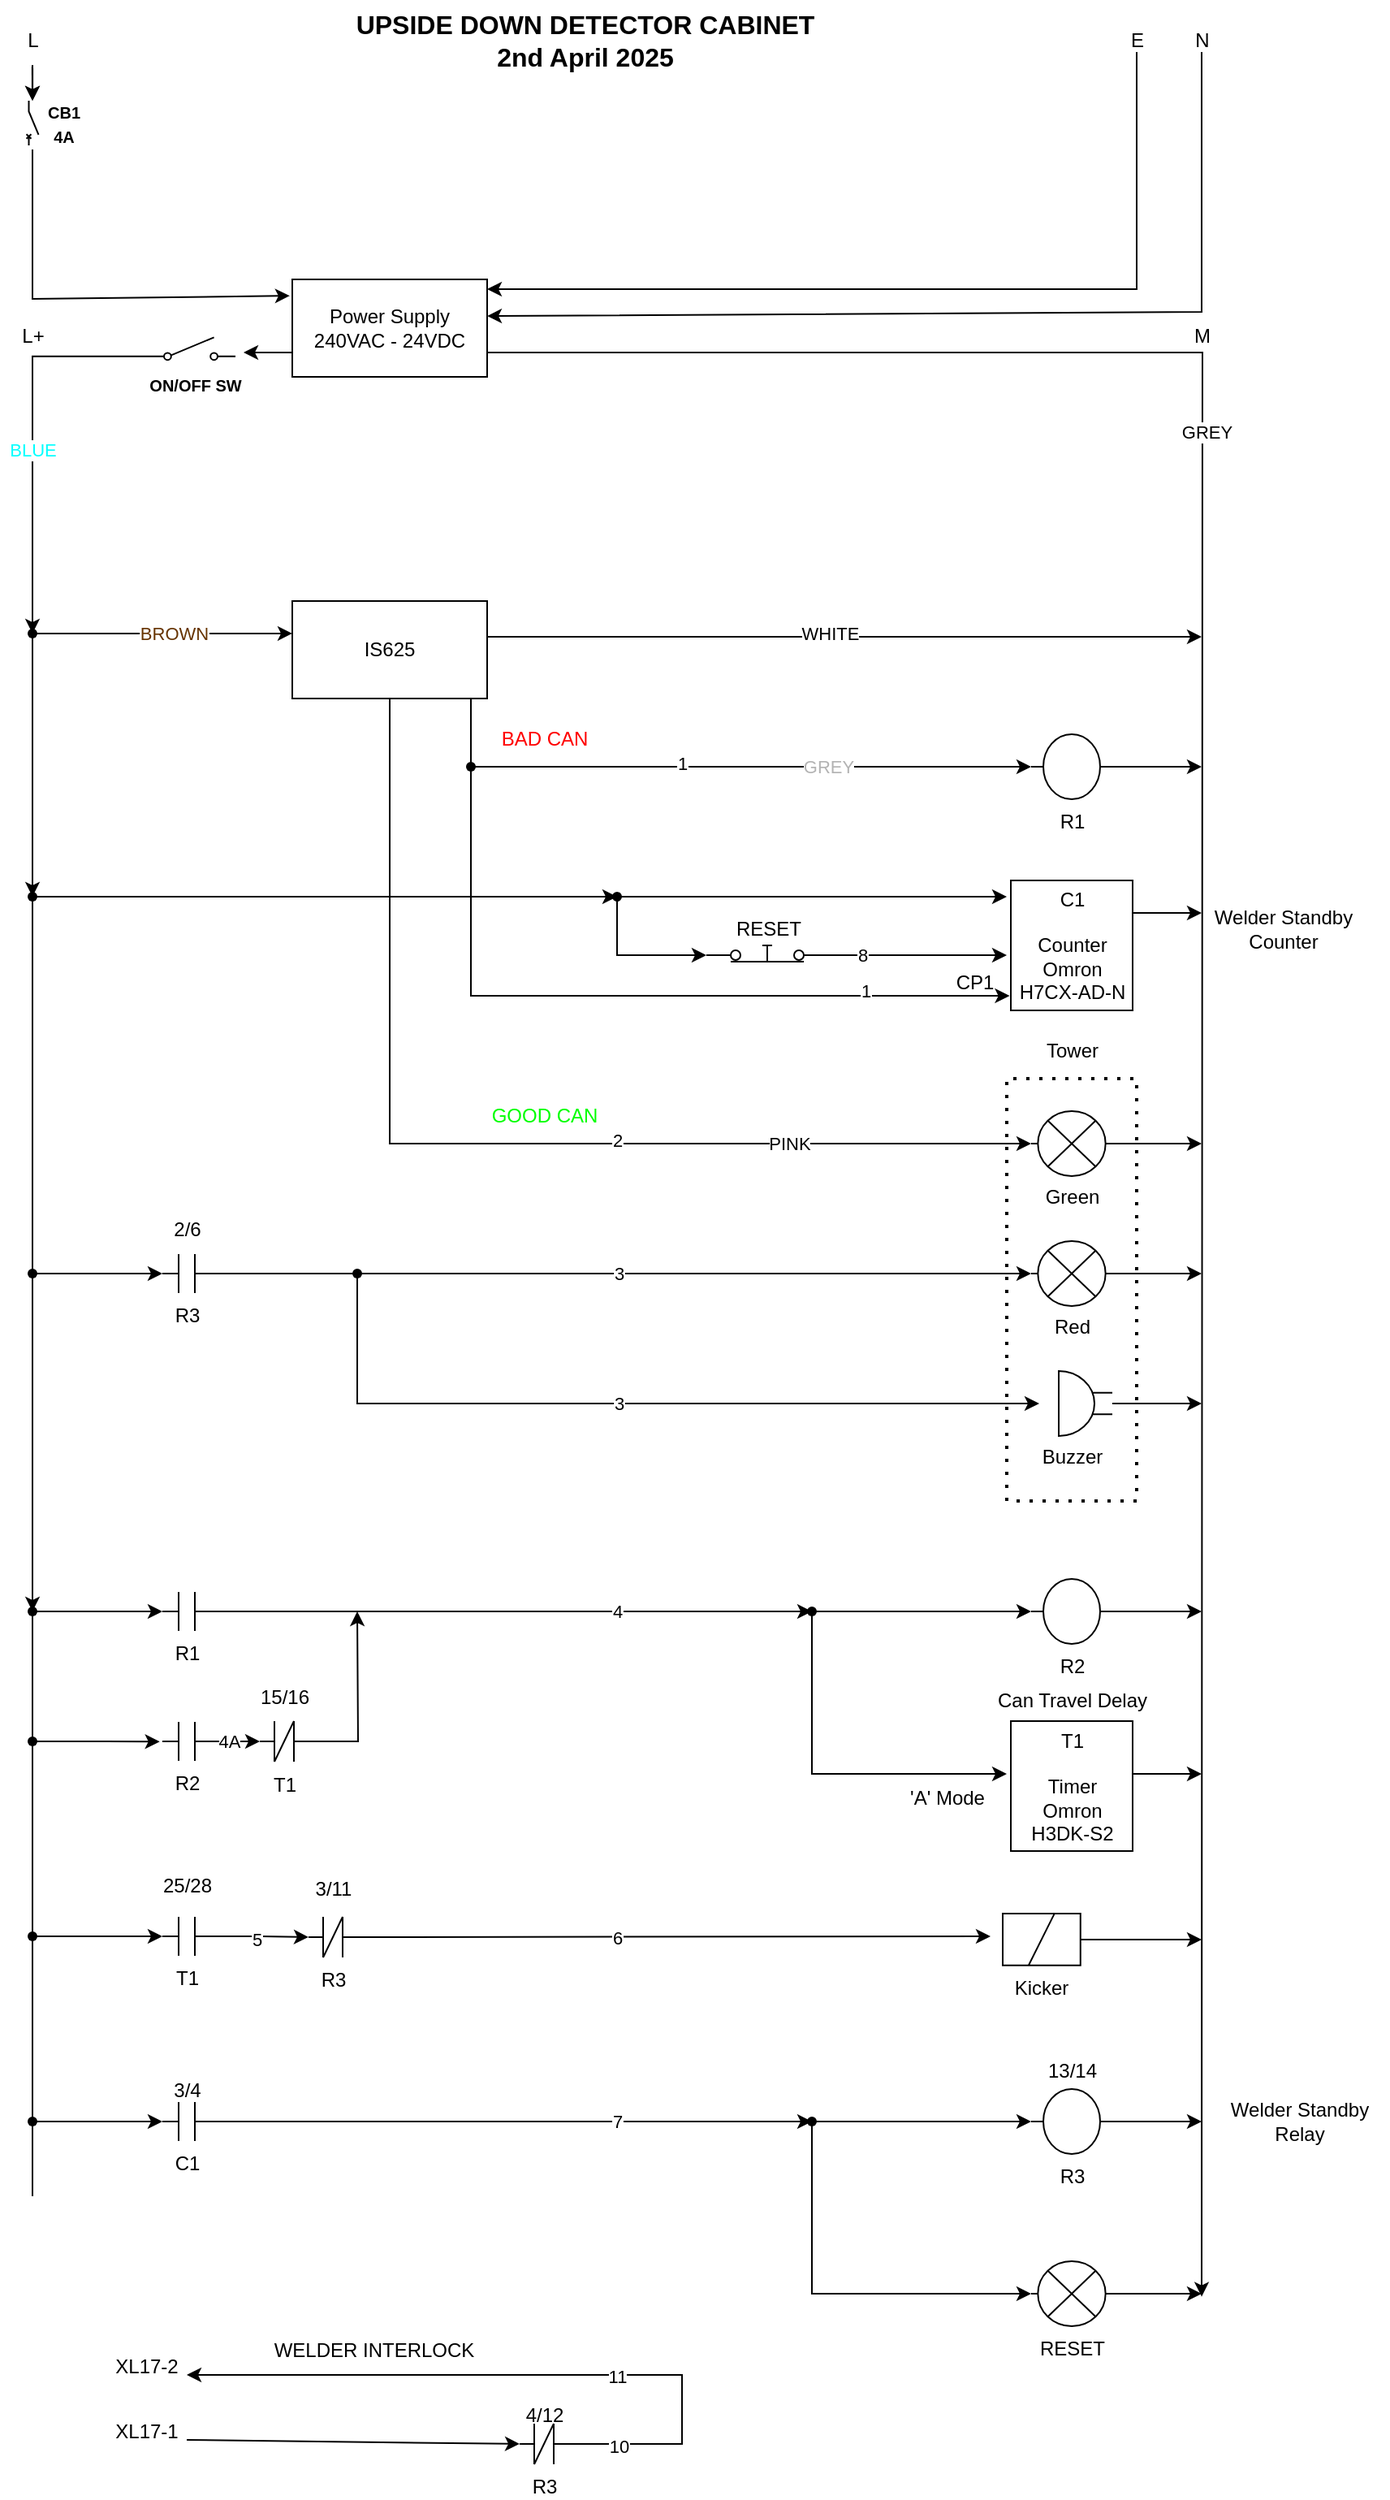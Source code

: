 <mxfile version="26.2.3">
  <diagram name="Page-1" id="16e2658f-23c8-b752-8be9-c03fbebb8bbe">
    <mxGraphModel dx="1253" dy="667" grid="1" gridSize="10" guides="1" tooltips="1" connect="1" arrows="1" fold="1" page="1" pageScale="1" pageWidth="1169" pageHeight="827" background="none" math="0" shadow="0">
      <root>
        <mxCell id="0" />
        <mxCell id="1" parent="0" />
        <mxCell id="sU904nD6IixW8UqtTZvC-1" style="edgeStyle=orthogonalEdgeStyle;rounded=0;orthogonalLoop=1;jettySize=auto;html=1;exitX=0;exitY=0.75;exitDx=0;exitDy=0;" parent="1" source="ThFaj4rnjqUS95xa0j-5-1" edge="1">
          <mxGeometry relative="1" as="geometry">
            <mxPoint x="210" y="225" as="targetPoint" />
            <Array as="points">
              <mxPoint x="230" y="225" />
              <mxPoint x="230" y="225" />
            </Array>
          </mxGeometry>
        </mxCell>
        <mxCell id="-SfcaAWegxMZZzWojZAm-37" style="edgeStyle=orthogonalEdgeStyle;rounded=0;orthogonalLoop=1;jettySize=auto;html=1;exitX=1;exitY=0.75;exitDx=0;exitDy=0;" parent="1" source="ThFaj4rnjqUS95xa0j-5-1" edge="1">
          <mxGeometry relative="1" as="geometry">
            <mxPoint x="800" y="1421.818" as="targetPoint" />
          </mxGeometry>
        </mxCell>
        <mxCell id="-SfcaAWegxMZZzWojZAm-44" value="GREY" style="edgeLabel;html=1;align=center;verticalAlign=middle;resizable=0;points=[];" parent="-SfcaAWegxMZZzWojZAm-37" vertex="1" connectable="0">
          <mxGeometry x="-0.402" y="2" relative="1" as="geometry">
            <mxPoint as="offset" />
          </mxGeometry>
        </mxCell>
        <mxCell id="ThFaj4rnjqUS95xa0j-5-1" value="Power Supply&lt;div&gt;240VAC - 24VDC&lt;/div&gt;" style="rounded=0;whiteSpace=wrap;html=1;" parent="1" vertex="1">
          <mxGeometry x="240" y="180" width="120" height="60" as="geometry" />
        </mxCell>
        <mxCell id="iBpimBe1-z4MmiKlYeH7-9" value="" style="edgeStyle=orthogonalEdgeStyle;rounded=0;orthogonalLoop=1;jettySize=auto;html=1;" parent="1" source="ThFaj4rnjqUS95xa0j-5-4" target="iBpimBe1-z4MmiKlYeH7-2" edge="1">
          <mxGeometry relative="1" as="geometry" />
        </mxCell>
        <mxCell id="ThFaj4rnjqUS95xa0j-5-4" value="L" style="text;html=1;align=center;verticalAlign=middle;resizable=0;points=[];autosize=1;strokeColor=none;fillColor=none;" parent="1" vertex="1">
          <mxGeometry x="65" y="18" width="30" height="30" as="geometry" />
        </mxCell>
        <mxCell id="ThFaj4rnjqUS95xa0j-5-5" value="" style="endArrow=classic;html=1;rounded=0;entryX=1;entryY=0.376;entryDx=0;entryDy=0;entryPerimeter=0;" parent="1" target="ThFaj4rnjqUS95xa0j-5-1" edge="1">
          <mxGeometry width="50" height="50" relative="1" as="geometry">
            <mxPoint x="800" y="40" as="sourcePoint" />
            <mxPoint x="370" y="201" as="targetPoint" />
            <Array as="points">
              <mxPoint x="800" y="200" />
            </Array>
          </mxGeometry>
        </mxCell>
        <mxCell id="ThFaj4rnjqUS95xa0j-5-6" value="N" style="text;html=1;align=center;verticalAlign=middle;resizable=0;points=[];autosize=1;strokeColor=none;fillColor=none;" parent="1" vertex="1">
          <mxGeometry x="785" y="18" width="30" height="30" as="geometry" />
        </mxCell>
        <mxCell id="ThFaj4rnjqUS95xa0j-5-8" value="L+" style="text;html=1;align=center;verticalAlign=middle;resizable=0;points=[];autosize=1;strokeColor=none;fillColor=none;" parent="1" vertex="1">
          <mxGeometry x="60" y="200.33" width="40" height="30" as="geometry" />
        </mxCell>
        <mxCell id="ThFaj4rnjqUS95xa0j-5-10" value="M" style="text;html=1;align=center;verticalAlign=middle;resizable=0;points=[];autosize=1;strokeColor=none;fillColor=none;" parent="1" vertex="1">
          <mxGeometry x="785" y="200.33" width="30" height="30" as="geometry" />
        </mxCell>
        <mxCell id="ThFaj4rnjqUS95xa0j-5-72" style="edgeStyle=orthogonalEdgeStyle;rounded=0;orthogonalLoop=1;jettySize=auto;html=1;" parent="1" source="ThFaj4rnjqUS95xa0j-5-11" edge="1">
          <mxGeometry relative="1" as="geometry">
            <mxPoint x="800.0" y="400" as="targetPoint" />
            <Array as="points">
              <mxPoint x="470" y="400" />
              <mxPoint x="470" y="400" />
            </Array>
          </mxGeometry>
        </mxCell>
        <mxCell id="ThFaj4rnjqUS95xa0j-5-73" value="WHITE" style="edgeLabel;html=1;align=center;verticalAlign=middle;resizable=0;points=[];" parent="ThFaj4rnjqUS95xa0j-5-72" vertex="1" connectable="0">
          <mxGeometry x="-0.053" y="-3" relative="1" as="geometry">
            <mxPoint x="2" y="-5" as="offset" />
          </mxGeometry>
        </mxCell>
        <mxCell id="ThFaj4rnjqUS95xa0j-5-11" value="IS625" style="rounded=0;whiteSpace=wrap;html=1;" parent="1" vertex="1">
          <mxGeometry x="240" y="378" width="120" height="60" as="geometry" />
        </mxCell>
        <mxCell id="ThFaj4rnjqUS95xa0j-5-26" style="edgeStyle=orthogonalEdgeStyle;rounded=0;orthogonalLoop=1;jettySize=auto;html=1;" parent="1" source="ThFaj4rnjqUS95xa0j-5-17" edge="1">
          <mxGeometry relative="1" as="geometry">
            <mxPoint x="800" y="712" as="targetPoint" />
          </mxGeometry>
        </mxCell>
        <mxCell id="ThFaj4rnjqUS95xa0j-5-17" value="" style="pointerEvents=1;verticalLabelPosition=bottom;shadow=0;dashed=0;align=center;html=1;verticalAlign=top;shape=mxgraph.electrical.miscellaneous.light_bulb;" parent="1" vertex="1">
          <mxGeometry x="695" y="692" width="50" height="40" as="geometry" />
        </mxCell>
        <mxCell id="ThFaj4rnjqUS95xa0j-5-21" style="edgeStyle=orthogonalEdgeStyle;rounded=0;orthogonalLoop=1;jettySize=auto;html=1;exitX=1;exitY=0.5;exitDx=0;exitDy=0;exitPerimeter=0;" parent="1" source="ThFaj4rnjqUS95xa0j-5-19" edge="1">
          <mxGeometry relative="1" as="geometry">
            <mxPoint x="800" y="480" as="targetPoint" />
          </mxGeometry>
        </mxCell>
        <mxCell id="ThFaj4rnjqUS95xa0j-5-19" value="R1" style="pointerEvents=1;verticalLabelPosition=bottom;shadow=0;dashed=0;align=center;html=1;verticalAlign=top;shape=mxgraph.electrical.electro-mechanical.relay_coil_2;" parent="1" vertex="1">
          <mxGeometry x="695" y="460" width="50" height="40" as="geometry" />
        </mxCell>
        <mxCell id="ThFaj4rnjqUS95xa0j-5-23" value="Tower" style="text;html=1;align=center;verticalAlign=middle;resizable=0;points=[];autosize=1;strokeColor=none;fillColor=none;" parent="1" vertex="1">
          <mxGeometry x="690" y="640" width="60" height="30" as="geometry" />
        </mxCell>
        <mxCell id="ThFaj4rnjqUS95xa0j-5-24" value="" style="endArrow=none;dashed=1;html=1;dashPattern=1 3;strokeWidth=2;rounded=0;" parent="1" edge="1">
          <mxGeometry width="50" height="50" relative="1" as="geometry">
            <mxPoint x="760" y="932" as="sourcePoint" />
            <mxPoint x="760" y="932" as="targetPoint" />
            <Array as="points">
              <mxPoint x="680" y="932" />
              <mxPoint x="680" y="672" />
              <mxPoint x="760" y="672" />
            </Array>
          </mxGeometry>
        </mxCell>
        <mxCell id="ThFaj4rnjqUS95xa0j-5-25" value="Green" style="text;html=1;align=center;verticalAlign=middle;resizable=0;points=[];autosize=1;strokeColor=none;fillColor=none;" parent="1" vertex="1">
          <mxGeometry x="690" y="730" width="60" height="30" as="geometry" />
        </mxCell>
        <mxCell id="ThFaj4rnjqUS95xa0j-5-54" style="edgeStyle=orthogonalEdgeStyle;rounded=0;orthogonalLoop=1;jettySize=auto;html=1;" parent="1" source="ThFaj4rnjqUS95xa0j-5-29" edge="1">
          <mxGeometry relative="1" as="geometry">
            <mxPoint x="800" y="792" as="targetPoint" />
          </mxGeometry>
        </mxCell>
        <mxCell id="ThFaj4rnjqUS95xa0j-5-29" value="" style="pointerEvents=1;verticalLabelPosition=bottom;shadow=0;dashed=0;align=center;html=1;verticalAlign=top;shape=mxgraph.electrical.miscellaneous.light_bulb;" parent="1" vertex="1">
          <mxGeometry x="695" y="772" width="50" height="40" as="geometry" />
        </mxCell>
        <mxCell id="ThFaj4rnjqUS95xa0j-5-30" value="Red" style="text;html=1;align=center;verticalAlign=middle;resizable=0;points=[];autosize=1;strokeColor=none;fillColor=none;" parent="1" vertex="1">
          <mxGeometry x="695" y="810" width="50" height="30" as="geometry" />
        </mxCell>
        <mxCell id="ThFaj4rnjqUS95xa0j-5-33" style="edgeStyle=orthogonalEdgeStyle;rounded=0;orthogonalLoop=1;jettySize=auto;html=1;" parent="1" source="ThFaj4rnjqUS95xa0j-5-31" edge="1">
          <mxGeometry relative="1" as="geometry">
            <mxPoint x="800.0" y="872" as="targetPoint" />
          </mxGeometry>
        </mxCell>
        <mxCell id="ThFaj4rnjqUS95xa0j-5-31" value="" style="pointerEvents=1;verticalLabelPosition=bottom;shadow=0;dashed=0;align=center;html=1;verticalAlign=top;shape=mxgraph.electrical.electro-mechanical.buzzer;" parent="1" vertex="1">
          <mxGeometry x="712" y="852" width="33" height="40" as="geometry" />
        </mxCell>
        <mxCell id="ThFaj4rnjqUS95xa0j-5-32" value="Buzzer" style="text;html=1;align=center;verticalAlign=middle;resizable=0;points=[];autosize=1;strokeColor=none;fillColor=none;" parent="1" vertex="1">
          <mxGeometry x="690" y="890" width="60" height="30" as="geometry" />
        </mxCell>
        <mxCell id="ThFaj4rnjqUS95xa0j-5-43" value="R3" style="pointerEvents=1;verticalLabelPosition=bottom;shadow=0;dashed=0;align=center;html=1;verticalAlign=top;shape=mxgraph.electrical.electro-mechanical.relay_contacts;" parent="1" vertex="1">
          <mxGeometry x="160" y="780" width="30" height="24" as="geometry" />
        </mxCell>
        <mxCell id="ThFaj4rnjqUS95xa0j-5-44" style="edgeStyle=orthogonalEdgeStyle;rounded=0;orthogonalLoop=1;jettySize=auto;html=1;entryX=0;entryY=0.5;entryDx=0;entryDy=0;entryPerimeter=0;" parent="1" source="ThFaj4rnjqUS95xa0j-5-43" target="ThFaj4rnjqUS95xa0j-5-29" edge="1">
          <mxGeometry relative="1" as="geometry" />
        </mxCell>
        <mxCell id="ThFaj4rnjqUS95xa0j-5-131" value="3" style="edgeLabel;html=1;align=center;verticalAlign=middle;resizable=0;points=[];" parent="ThFaj4rnjqUS95xa0j-5-44" vertex="1" connectable="0">
          <mxGeometry x="0.15" y="1" relative="1" as="geometry">
            <mxPoint x="-40" y="1" as="offset" />
          </mxGeometry>
        </mxCell>
        <mxCell id="ThFaj4rnjqUS95xa0j-5-130" style="edgeStyle=orthogonalEdgeStyle;rounded=0;orthogonalLoop=1;jettySize=auto;html=1;" parent="1" source="ThFaj4rnjqUS95xa0j-5-47" edge="1">
          <mxGeometry relative="1" as="geometry">
            <mxPoint x="700" y="872" as="targetPoint" />
            <Array as="points">
              <mxPoint x="280" y="872" />
              <mxPoint x="600" y="872" />
            </Array>
          </mxGeometry>
        </mxCell>
        <mxCell id="ThFaj4rnjqUS95xa0j-5-132" value="3" style="edgeLabel;html=1;align=center;verticalAlign=middle;resizable=0;points=[];" parent="ThFaj4rnjqUS95xa0j-5-130" vertex="1" connectable="0">
          <mxGeometry x="0.129" y="1" relative="1" as="geometry">
            <mxPoint x="-42" y="1" as="offset" />
          </mxGeometry>
        </mxCell>
        <mxCell id="ThFaj4rnjqUS95xa0j-5-47" value="" style="shape=waypoint;sketch=0;fillStyle=solid;size=6;pointerEvents=1;points=[];fillColor=none;resizable=0;rotatable=0;perimeter=centerPerimeter;snapToPoint=1;" parent="1" vertex="1">
          <mxGeometry x="270" y="782" width="20" height="20" as="geometry" />
        </mxCell>
        <mxCell id="ThFaj4rnjqUS95xa0j-5-83" style="edgeStyle=orthogonalEdgeStyle;rounded=0;orthogonalLoop=1;jettySize=auto;html=1;entryX=0;entryY=0.5;entryDx=0;entryDy=0;entryPerimeter=0;" parent="1" source="ThFaj4rnjqUS95xa0j-5-110" target="ThFaj4rnjqUS95xa0j-5-82" edge="1">
          <mxGeometry relative="1" as="geometry">
            <mxPoint x="530.0" y="1000.0" as="targetPoint" />
          </mxGeometry>
        </mxCell>
        <mxCell id="ThFaj4rnjqUS95xa0j-5-56" value="R1" style="pointerEvents=1;verticalLabelPosition=bottom;shadow=0;dashed=0;align=center;html=1;verticalAlign=top;shape=mxgraph.electrical.electro-mechanical.relay_contacts;" parent="1" vertex="1">
          <mxGeometry x="160" y="988" width="30" height="24" as="geometry" />
        </mxCell>
        <mxCell id="ThFaj4rnjqUS95xa0j-5-57" value="" style="endArrow=none;html=1;rounded=0;entryDx=0;entryDy=0;entryPerimeter=0;" parent="1" source="ThFaj4rnjqUS95xa0j-5-89" target="ThFaj4rnjqUS95xa0j-5-58" edge="1">
          <mxGeometry width="50" height="50" relative="1" as="geometry">
            <mxPoint x="80" y="1270" as="sourcePoint" />
            <mxPoint x="239" y="229" as="targetPoint" />
            <Array as="points" />
          </mxGeometry>
        </mxCell>
        <mxCell id="ThFaj4rnjqUS95xa0j-5-59" style="edgeStyle=orthogonalEdgeStyle;rounded=0;orthogonalLoop=1;jettySize=auto;html=1;entryX=0;entryY=0.5;entryDx=0;entryDy=0;entryPerimeter=0;" parent="1" source="ThFaj4rnjqUS95xa0j-5-58" target="ThFaj4rnjqUS95xa0j-5-56" edge="1">
          <mxGeometry relative="1" as="geometry">
            <mxPoint x="150" y="1000" as="targetPoint" />
          </mxGeometry>
        </mxCell>
        <mxCell id="ThFaj4rnjqUS95xa0j-5-58" value="" style="shape=waypoint;sketch=0;fillStyle=solid;size=6;pointerEvents=1;points=[];fillColor=none;resizable=0;rotatable=0;perimeter=centerPerimeter;snapToPoint=1;" parent="1" vertex="1">
          <mxGeometry x="70" y="990" width="20" height="20" as="geometry" />
        </mxCell>
        <mxCell id="ThFaj4rnjqUS95xa0j-5-61" value="" style="shape=waypoint;sketch=0;fillStyle=solid;size=6;pointerEvents=1;points=[];fillColor=none;resizable=0;rotatable=0;perimeter=centerPerimeter;snapToPoint=1;" parent="1" vertex="1">
          <mxGeometry x="70" y="782" width="20" height="20" as="geometry" />
        </mxCell>
        <mxCell id="ThFaj4rnjqUS95xa0j-5-62" style="edgeStyle=orthogonalEdgeStyle;rounded=0;orthogonalLoop=1;jettySize=auto;html=1;entryX=0;entryY=0.5;entryDx=0;entryDy=0;entryPerimeter=0;" parent="1" source="ThFaj4rnjqUS95xa0j-5-61" target="ThFaj4rnjqUS95xa0j-5-43" edge="1">
          <mxGeometry relative="1" as="geometry" />
        </mxCell>
        <mxCell id="ThFaj4rnjqUS95xa0j-5-66" style="edgeStyle=orthogonalEdgeStyle;rounded=0;orthogonalLoop=1;jettySize=auto;html=1;entryX=0;entryY=0.333;entryDx=0;entryDy=0;entryPerimeter=0;" parent="1" source="ThFaj4rnjqUS95xa0j-5-63" target="ThFaj4rnjqUS95xa0j-5-11" edge="1">
          <mxGeometry relative="1" as="geometry">
            <mxPoint x="150" y="398" as="targetPoint" />
          </mxGeometry>
        </mxCell>
        <mxCell id="ThFaj4rnjqUS95xa0j-5-67" value="BROWN" style="edgeLabel;html=1;align=center;verticalAlign=middle;resizable=0;points=[];fontColor=#663300;" parent="ThFaj4rnjqUS95xa0j-5-66" vertex="1" connectable="0">
          <mxGeometry x="0.087" relative="1" as="geometry">
            <mxPoint as="offset" />
          </mxGeometry>
        </mxCell>
        <mxCell id="ThFaj4rnjqUS95xa0j-5-63" value="" style="shape=waypoint;sketch=0;fillStyle=solid;size=6;pointerEvents=1;points=[];fillColor=none;resizable=0;rotatable=0;perimeter=centerPerimeter;snapToPoint=1;" parent="1" vertex="1">
          <mxGeometry x="70" y="388" width="20" height="20" as="geometry" />
        </mxCell>
        <mxCell id="ThFaj4rnjqUS95xa0j-5-70" style="edgeStyle=orthogonalEdgeStyle;rounded=0;orthogonalLoop=1;jettySize=auto;html=1;entryX=0;entryY=0.5;entryDx=0;entryDy=0;entryPerimeter=0;" parent="1" source="ThFaj4rnjqUS95xa0j-5-11" target="ThFaj4rnjqUS95xa0j-5-19" edge="1">
          <mxGeometry relative="1" as="geometry">
            <Array as="points">
              <mxPoint x="350" y="480" />
            </Array>
          </mxGeometry>
        </mxCell>
        <mxCell id="ThFaj4rnjqUS95xa0j-5-71" value="GREY" style="edgeLabel;html=1;align=center;verticalAlign=middle;resizable=0;points=[];fontColor=#B3B3B3;" parent="ThFaj4rnjqUS95xa0j-5-70" vertex="1" connectable="0">
          <mxGeometry x="0.42" y="-1" relative="1" as="geometry">
            <mxPoint x="-13" y="-1" as="offset" />
          </mxGeometry>
        </mxCell>
        <mxCell id="ThFaj4rnjqUS95xa0j-5-138" value="1" style="edgeLabel;html=1;align=center;verticalAlign=middle;resizable=0;points=[];" parent="ThFaj4rnjqUS95xa0j-5-70" vertex="1" connectable="0">
          <mxGeometry x="-0.152" y="2" relative="1" as="geometry">
            <mxPoint x="8" as="offset" />
          </mxGeometry>
        </mxCell>
        <mxCell id="ThFaj4rnjqUS95xa0j-5-74" style="edgeStyle=orthogonalEdgeStyle;rounded=0;orthogonalLoop=1;jettySize=auto;html=1;entryX=0;entryY=0.5;entryDx=0;entryDy=0;entryPerimeter=0;" parent="1" source="ThFaj4rnjqUS95xa0j-5-11" target="ThFaj4rnjqUS95xa0j-5-17" edge="1">
          <mxGeometry relative="1" as="geometry">
            <Array as="points">
              <mxPoint x="300" y="712" />
            </Array>
          </mxGeometry>
        </mxCell>
        <mxCell id="ThFaj4rnjqUS95xa0j-5-75" value="PINK" style="edgeLabel;html=1;align=center;verticalAlign=middle;resizable=0;points=[];" parent="ThFaj4rnjqUS95xa0j-5-74" vertex="1" connectable="0">
          <mxGeometry x="0.555" relative="1" as="geometry">
            <mxPoint as="offset" />
          </mxGeometry>
        </mxCell>
        <mxCell id="ThFaj4rnjqUS95xa0j-5-139" value="2" style="edgeLabel;html=1;align=center;verticalAlign=middle;resizable=0;points=[];" parent="ThFaj4rnjqUS95xa0j-5-74" vertex="1" connectable="0">
          <mxGeometry x="0.211" y="2" relative="1" as="geometry">
            <mxPoint x="9" as="offset" />
          </mxGeometry>
        </mxCell>
        <mxCell id="ThFaj4rnjqUS95xa0j-5-77" value="" style="endArrow=classic;html=1;rounded=0;entryX=1;entryY=0.1;entryDx=0;entryDy=0;entryPerimeter=0;" parent="1" target="ThFaj4rnjqUS95xa0j-5-1" edge="1">
          <mxGeometry width="50" height="50" relative="1" as="geometry">
            <mxPoint x="760" y="40" as="sourcePoint" />
            <mxPoint x="380" y="186" as="targetPoint" />
            <Array as="points">
              <mxPoint x="760" y="186" />
            </Array>
          </mxGeometry>
        </mxCell>
        <mxCell id="ThFaj4rnjqUS95xa0j-5-78" value="E" style="text;html=1;align=center;verticalAlign=middle;resizable=0;points=[];autosize=1;strokeColor=none;fillColor=none;" parent="1" vertex="1">
          <mxGeometry x="745" y="18" width="30" height="30" as="geometry" />
        </mxCell>
        <mxCell id="ThFaj4rnjqUS95xa0j-5-84" style="edgeStyle=orthogonalEdgeStyle;rounded=0;orthogonalLoop=1;jettySize=auto;html=1;" parent="1" source="ThFaj4rnjqUS95xa0j-5-82" edge="1">
          <mxGeometry relative="1" as="geometry">
            <mxPoint x="800.0" y="1000.0" as="targetPoint" />
          </mxGeometry>
        </mxCell>
        <mxCell id="ThFaj4rnjqUS95xa0j-5-82" value="R2" style="pointerEvents=1;verticalLabelPosition=bottom;shadow=0;dashed=0;align=center;html=1;verticalAlign=top;shape=mxgraph.electrical.electro-mechanical.relay_coil_2;" parent="1" vertex="1">
          <mxGeometry x="695" y="980" width="50" height="40" as="geometry" />
        </mxCell>
        <mxCell id="ThFaj4rnjqUS95xa0j-5-87" value="R2" style="pointerEvents=1;verticalLabelPosition=bottom;shadow=0;dashed=0;align=center;html=1;verticalAlign=top;shape=mxgraph.electrical.electro-mechanical.relay_contacts;" parent="1" vertex="1">
          <mxGeometry x="160" y="1068" width="30" height="24" as="geometry" />
        </mxCell>
        <mxCell id="ThFaj4rnjqUS95xa0j-5-88" value="" style="endArrow=none;html=1;rounded=0;entryDx=0;entryDy=0;entryPerimeter=0;" parent="1" source="ThFaj4rnjqUS95xa0j-5-122" target="ThFaj4rnjqUS95xa0j-5-89" edge="1">
          <mxGeometry width="50" height="50" relative="1" as="geometry">
            <mxPoint x="80" y="1200" as="sourcePoint" />
            <mxPoint x="80" y="1000" as="targetPoint" />
            <Array as="points" />
          </mxGeometry>
        </mxCell>
        <mxCell id="ThFaj4rnjqUS95xa0j-5-90" style="edgeStyle=orthogonalEdgeStyle;rounded=0;orthogonalLoop=1;jettySize=auto;html=1;entryX=-0.055;entryY=0.507;entryDx=0;entryDy=0;entryPerimeter=0;" parent="1" source="ThFaj4rnjqUS95xa0j-5-89" target="ThFaj4rnjqUS95xa0j-5-87" edge="1">
          <mxGeometry relative="1" as="geometry">
            <mxPoint x="120.0" y="1080" as="targetPoint" />
          </mxGeometry>
        </mxCell>
        <mxCell id="ThFaj4rnjqUS95xa0j-5-89" value="" style="shape=waypoint;sketch=0;fillStyle=solid;size=6;pointerEvents=1;points=[];fillColor=none;resizable=0;rotatable=0;perimeter=centerPerimeter;snapToPoint=1;" parent="1" vertex="1">
          <mxGeometry x="70" y="1070" width="20" height="20" as="geometry" />
        </mxCell>
        <mxCell id="ThFaj4rnjqUS95xa0j-5-93" style="edgeStyle=orthogonalEdgeStyle;rounded=0;orthogonalLoop=1;jettySize=auto;html=1;" parent="1" source="ThFaj4rnjqUS95xa0j-5-91" edge="1">
          <mxGeometry relative="1" as="geometry">
            <mxPoint x="280" y="1000" as="targetPoint" />
          </mxGeometry>
        </mxCell>
        <mxCell id="ThFaj4rnjqUS95xa0j-5-91" value="T1" style="pointerEvents=1;verticalLabelPosition=bottom;shadow=0;dashed=0;align=center;html=1;verticalAlign=top;shape=mxgraph.electrical.plc_ladder.not_contact;" parent="1" vertex="1">
          <mxGeometry x="220" y="1067.5" width="30" height="25" as="geometry" />
        </mxCell>
        <mxCell id="ThFaj4rnjqUS95xa0j-5-92" style="edgeStyle=orthogonalEdgeStyle;rounded=0;orthogonalLoop=1;jettySize=auto;html=1;exitX=1;exitY=0.5;exitDx=0;exitDy=0;exitPerimeter=0;entryX=0;entryY=0.5;entryDx=0;entryDy=0;entryPerimeter=0;" parent="1" source="ThFaj4rnjqUS95xa0j-5-87" target="ThFaj4rnjqUS95xa0j-5-91" edge="1">
          <mxGeometry relative="1" as="geometry" />
        </mxCell>
        <mxCell id="ThFaj4rnjqUS95xa0j-5-134" value="4A" style="edgeLabel;html=1;align=center;verticalAlign=middle;resizable=0;points=[];" parent="ThFaj4rnjqUS95xa0j-5-92" vertex="1" connectable="0">
          <mxGeometry x="-0.303" relative="1" as="geometry">
            <mxPoint as="offset" />
          </mxGeometry>
        </mxCell>
        <mxCell id="ThFaj4rnjqUS95xa0j-5-108" style="edgeStyle=orthogonalEdgeStyle;rounded=0;orthogonalLoop=1;jettySize=auto;html=1;" parent="1" source="ThFaj4rnjqUS95xa0j-5-94" edge="1">
          <mxGeometry relative="1" as="geometry">
            <mxPoint x="800" y="1100" as="targetPoint" />
            <Array as="points">
              <mxPoint x="800" y="1100" />
            </Array>
          </mxGeometry>
        </mxCell>
        <mxCell id="ThFaj4rnjqUS95xa0j-5-94" value="&lt;div&gt;T1&lt;/div&gt;&lt;div&gt;&lt;br&gt;&lt;/div&gt;Timer&lt;div&gt;Omron H3DK-S2&lt;/div&gt;" style="rounded=0;whiteSpace=wrap;html=1;" parent="1" vertex="1">
          <mxGeometry x="682.5" y="1067.5" width="75" height="80" as="geometry" />
        </mxCell>
        <mxCell id="ThFaj4rnjqUS95xa0j-5-95" value="" style="endArrow=none;html=1;rounded=0;entryDx=0;entryDy=0;entryPerimeter=0;" parent="1" edge="1">
          <mxGeometry width="50" height="50" relative="1" as="geometry">
            <mxPoint x="80" y="1275" as="sourcePoint" />
            <mxPoint x="80" y="1200" as="targetPoint" />
            <Array as="points" />
          </mxGeometry>
        </mxCell>
        <mxCell id="ThFaj4rnjqUS95xa0j-5-109" value="" style="edgeStyle=orthogonalEdgeStyle;rounded=0;orthogonalLoop=1;jettySize=auto;html=1;entryDx=0;entryDy=0;entryPerimeter=0;" parent="1" source="ThFaj4rnjqUS95xa0j-5-56" target="ThFaj4rnjqUS95xa0j-5-110" edge="1">
          <mxGeometry relative="1" as="geometry">
            <mxPoint x="695" y="1000" as="targetPoint" />
            <mxPoint x="190" y="1000" as="sourcePoint" />
          </mxGeometry>
        </mxCell>
        <mxCell id="ThFaj4rnjqUS95xa0j-5-133" value="4" style="edgeLabel;html=1;align=center;verticalAlign=middle;resizable=0;points=[];" parent="ThFaj4rnjqUS95xa0j-5-109" vertex="1" connectable="0">
          <mxGeometry x="0.133" relative="1" as="geometry">
            <mxPoint x="40" as="offset" />
          </mxGeometry>
        </mxCell>
        <mxCell id="ThFaj4rnjqUS95xa0j-5-111" style="edgeStyle=orthogonalEdgeStyle;rounded=0;orthogonalLoop=1;jettySize=auto;html=1;" parent="1" source="ThFaj4rnjqUS95xa0j-5-110" edge="1">
          <mxGeometry relative="1" as="geometry">
            <mxPoint x="680" y="1100" as="targetPoint" />
            <Array as="points">
              <mxPoint x="560" y="1100" />
              <mxPoint x="680" y="1100" />
            </Array>
          </mxGeometry>
        </mxCell>
        <mxCell id="ThFaj4rnjqUS95xa0j-5-110" value="" style="shape=waypoint;sketch=0;fillStyle=solid;size=6;pointerEvents=1;points=[];fillColor=none;resizable=0;rotatable=0;perimeter=centerPerimeter;snapToPoint=1;" parent="1" vertex="1">
          <mxGeometry x="550" y="990" width="20" height="20" as="geometry" />
        </mxCell>
        <mxCell id="ThFaj4rnjqUS95xa0j-5-112" value="15/16" style="text;html=1;align=center;verticalAlign=middle;resizable=0;points=[];autosize=1;strokeColor=none;fillColor=none;" parent="1" vertex="1">
          <mxGeometry x="210" y="1038" width="50" height="30" as="geometry" />
        </mxCell>
        <mxCell id="ThFaj4rnjqUS95xa0j-5-114" value="" style="endArrow=none;html=1;rounded=0;entryDx=0;entryDy=0;entryPerimeter=0;" parent="1" edge="1">
          <mxGeometry width="50" height="50" relative="1" as="geometry">
            <mxPoint x="80" y="1360" as="sourcePoint" />
            <mxPoint x="80" y="1285" as="targetPoint" />
            <Array as="points" />
          </mxGeometry>
        </mxCell>
        <mxCell id="ThFaj4rnjqUS95xa0j-5-117" value="" style="endArrow=none;html=1;rounded=0;entryDx=0;entryDy=0;entryPerimeter=0;" parent="1" edge="1">
          <mxGeometry width="50" height="50" relative="1" as="geometry">
            <mxPoint x="80" y="1285" as="sourcePoint" />
            <mxPoint x="80" y="1275" as="targetPoint" />
            <Array as="points" />
          </mxGeometry>
        </mxCell>
        <mxCell id="ThFaj4rnjqUS95xa0j-5-121" value="T1" style="pointerEvents=1;verticalLabelPosition=bottom;shadow=0;dashed=0;align=center;html=1;verticalAlign=top;shape=mxgraph.electrical.electro-mechanical.relay_contacts;" parent="1" vertex="1">
          <mxGeometry x="160" y="1188" width="30" height="24" as="geometry" />
        </mxCell>
        <mxCell id="ThFaj4rnjqUS95xa0j-5-122" value="" style="shape=waypoint;sketch=0;fillStyle=solid;size=6;pointerEvents=1;points=[];fillColor=none;resizable=0;rotatable=0;perimeter=centerPerimeter;snapToPoint=1;" parent="1" vertex="1">
          <mxGeometry x="70" y="1190.0" width="20" height="20" as="geometry" />
        </mxCell>
        <mxCell id="ThFaj4rnjqUS95xa0j-5-123" style="edgeStyle=orthogonalEdgeStyle;rounded=0;orthogonalLoop=1;jettySize=auto;html=1;entryX=0;entryY=0.5;entryDx=0;entryDy=0;entryPerimeter=0;" parent="1" source="ThFaj4rnjqUS95xa0j-5-122" target="ThFaj4rnjqUS95xa0j-5-121" edge="1">
          <mxGeometry relative="1" as="geometry" />
        </mxCell>
        <mxCell id="-SfcaAWegxMZZzWojZAm-1" style="edgeStyle=orthogonalEdgeStyle;rounded=0;orthogonalLoop=1;jettySize=auto;html=1;exitX=1;exitY=0.5;exitDx=0;exitDy=0;exitPerimeter=0;" parent="1" source="ThFaj4rnjqUS95xa0j-5-124" edge="1">
          <mxGeometry relative="1" as="geometry">
            <mxPoint x="800" y="1202" as="targetPoint" />
          </mxGeometry>
        </mxCell>
        <mxCell id="ThFaj4rnjqUS95xa0j-5-124" value="Kicker" style="verticalLabelPosition=bottom;aspect=fixed;html=1;verticalAlign=top;fillColor=strokeColor;align=center;outlineConnect=0;shape=mxgraph.fluid_power.x10110;points=[[0,0,0],[0,0.5,0],[0,1,0],[1,0,0],[1,0.5,0],[1,1,0],[0.5,0,0],[0.5,1,0]]" parent="1" vertex="1">
          <mxGeometry x="677.5" y="1185.97" width="47.88" height="32.05" as="geometry" />
        </mxCell>
        <mxCell id="ThFaj4rnjqUS95xa0j-5-127" value="25/28" style="text;html=1;align=center;verticalAlign=middle;resizable=0;points=[];autosize=1;strokeColor=none;fillColor=none;" parent="1" vertex="1">
          <mxGeometry x="150" y="1153.98" width="50" height="30" as="geometry" />
        </mxCell>
        <mxCell id="ThFaj4rnjqUS95xa0j-5-128" value="&lt;font style=&quot;color: rgb(255, 0, 0);&quot;&gt;BAD CAN&lt;/font&gt;" style="text;html=1;align=center;verticalAlign=middle;resizable=0;points=[];autosize=1;strokeColor=none;fillColor=none;" parent="1" vertex="1">
          <mxGeometry x="355" y="448" width="80" height="30" as="geometry" />
        </mxCell>
        <mxCell id="ThFaj4rnjqUS95xa0j-5-129" value="&lt;font style=&quot;color: rgb(0, 255, 0);&quot;&gt;GOOD CAN&lt;/font&gt;" style="text;html=1;align=center;verticalAlign=middle;resizable=0;points=[];autosize=1;strokeColor=none;fillColor=none;" parent="1" vertex="1">
          <mxGeometry x="350" y="680" width="90" height="30" as="geometry" />
        </mxCell>
        <mxCell id="iBpimBe1-z4MmiKlYeH7-1" value="" style="html=1;shape=mxgraph.electrical.electro-mechanical.singleSwitch;aspect=fixed;elSwitchState=off;" parent="1" vertex="1">
          <mxGeometry x="150" y="215.66" width="55" height="14.67" as="geometry" />
        </mxCell>
        <mxCell id="iBpimBe1-z4MmiKlYeH7-2" value="" style="pointerEvents=1;verticalLabelPosition=bottom;shadow=0;dashed=0;align=center;html=1;verticalAlign=top;shape=mxgraph.electrical.electro-mechanical.circuitBreaker2;elSwitchState=off;direction=south;" parent="1" vertex="1">
          <mxGeometry x="76.25" y="70" width="7.5" height="27.5" as="geometry" />
        </mxCell>
        <mxCell id="iBpimBe1-z4MmiKlYeH7-3" value="" style="endArrow=classic;html=1;rounded=0;exitX=0.497;exitY=1.033;exitDx=0;exitDy=0;exitPerimeter=0;" parent="1" source="ThFaj4rnjqUS95xa0j-5-4" target="iBpimBe1-z4MmiKlYeH7-2" edge="1">
          <mxGeometry width="50" height="50" relative="1" as="geometry">
            <mxPoint x="76.25" y="50" as="sourcePoint" />
            <mxPoint x="80" y="60" as="targetPoint" />
          </mxGeometry>
        </mxCell>
        <mxCell id="iBpimBe1-z4MmiKlYeH7-4" value="" style="endArrow=classic;html=1;rounded=0;entryX=-0.013;entryY=0.168;entryDx=0;entryDy=0;entryPerimeter=0;" parent="1" target="ThFaj4rnjqUS95xa0j-5-1" edge="1">
          <mxGeometry width="50" height="50" relative="1" as="geometry">
            <mxPoint x="80" y="100" as="sourcePoint" />
            <mxPoint x="150" y="192" as="targetPoint" />
            <Array as="points">
              <mxPoint x="80" y="192" />
            </Array>
          </mxGeometry>
        </mxCell>
        <mxCell id="iBpimBe1-z4MmiKlYeH7-10" value="&lt;font style=&quot;font-size: 10px;&quot;&gt;CB1&lt;/font&gt;&lt;div&gt;&lt;font style=&quot;font-size: 10px;&quot;&gt;4A&lt;/font&gt;&lt;/div&gt;" style="text;html=1;align=center;verticalAlign=middle;resizable=0;points=[];autosize=1;strokeColor=none;fillColor=none;fontStyle=1" parent="1" vertex="1">
          <mxGeometry x="78.75" y="63.75" width="40" height="40" as="geometry" />
        </mxCell>
        <mxCell id="iBpimBe1-z4MmiKlYeH7-11" value="ON/OFF SW" style="text;html=1;align=center;verticalAlign=middle;resizable=0;points=[];autosize=1;strokeColor=none;fillColor=none;fontSize=10;fontStyle=1" parent="1" vertex="1">
          <mxGeometry x="140" y="230.33" width="80" height="30" as="geometry" />
        </mxCell>
        <mxCell id="iBpimBe1-z4MmiKlYeH7-12" value="UPSIDE DOWN DETECTOR CABINET&lt;div&gt;2nd April 2025&lt;/div&gt;" style="text;html=1;align=center;verticalAlign=middle;resizable=0;points=[];autosize=1;strokeColor=none;fillColor=none;fontStyle=1;fontSize=16;" parent="1" vertex="1">
          <mxGeometry x="270" y="8" width="300" height="50" as="geometry" />
        </mxCell>
        <mxCell id="sOlAFxnuyGGYMe3GVZtW-1" value="Can Travel Delay" style="text;html=1;align=center;verticalAlign=middle;resizable=0;points=[];autosize=1;strokeColor=none;fillColor=none;" parent="1" vertex="1">
          <mxGeometry x="660" y="1040" width="120" height="30" as="geometry" />
        </mxCell>
        <mxCell id="sOlAFxnuyGGYMe3GVZtW-20" value="&#39;A&#39; Mode" style="text;html=1;align=center;verticalAlign=middle;resizable=0;points=[];autosize=1;strokeColor=none;fillColor=none;" parent="1" vertex="1">
          <mxGeometry x="607.5" y="1100" width="70" height="30" as="geometry" />
        </mxCell>
        <mxCell id="sU904nD6IixW8UqtTZvC-2" style="edgeStyle=orthogonalEdgeStyle;rounded=0;orthogonalLoop=1;jettySize=auto;html=1;exitX=0;exitY=0.8;exitDx=0;exitDy=0;entryX=0.608;entryY=0.017;entryDx=0;entryDy=0;entryPerimeter=0;" parent="1" source="iBpimBe1-z4MmiKlYeH7-1" target="ThFaj4rnjqUS95xa0j-5-63" edge="1">
          <mxGeometry relative="1" as="geometry" />
        </mxCell>
        <mxCell id="sU904nD6IixW8UqtTZvC-3" value="BLUE" style="edgeLabel;html=1;align=center;verticalAlign=middle;resizable=0;points=[];fontColor=#00FFFF;" parent="sU904nD6IixW8UqtTZvC-2" vertex="1" connectable="0">
          <mxGeometry x="0.054" relative="1" as="geometry">
            <mxPoint as="offset" />
          </mxGeometry>
        </mxCell>
        <mxCell id="-SfcaAWegxMZZzWojZAm-4" style="edgeStyle=orthogonalEdgeStyle;rounded=0;orthogonalLoop=1;jettySize=auto;html=1;exitX=1;exitY=0.5;exitDx=0;exitDy=0;exitPerimeter=0;" parent="1" source="-SfcaAWegxMZZzWojZAm-2" edge="1">
          <mxGeometry relative="1" as="geometry">
            <mxPoint x="670" y="1200" as="targetPoint" />
          </mxGeometry>
        </mxCell>
        <mxCell id="-SfcaAWegxMZZzWojZAm-7" value="6" style="edgeLabel;html=1;align=center;verticalAlign=middle;resizable=0;points=[];" parent="-SfcaAWegxMZZzWojZAm-4" vertex="1" connectable="0">
          <mxGeometry x="-0.127" y="1" relative="1" as="geometry">
            <mxPoint x="-10" y="1" as="offset" />
          </mxGeometry>
        </mxCell>
        <mxCell id="-SfcaAWegxMZZzWojZAm-2" value="R3" style="pointerEvents=1;verticalLabelPosition=bottom;shadow=0;dashed=0;align=center;html=1;verticalAlign=top;shape=mxgraph.electrical.plc_ladder.not_contact;" parent="1" vertex="1">
          <mxGeometry x="250" y="1188" width="30" height="25" as="geometry" />
        </mxCell>
        <mxCell id="-SfcaAWegxMZZzWojZAm-3" style="edgeStyle=orthogonalEdgeStyle;rounded=0;orthogonalLoop=1;jettySize=auto;html=1;exitX=1;exitY=0.5;exitDx=0;exitDy=0;exitPerimeter=0;entryX=0;entryY=0.5;entryDx=0;entryDy=0;entryPerimeter=0;" parent="1" source="ThFaj4rnjqUS95xa0j-5-121" target="-SfcaAWegxMZZzWojZAm-2" edge="1">
          <mxGeometry relative="1" as="geometry" />
        </mxCell>
        <mxCell id="-SfcaAWegxMZZzWojZAm-6" value="5" style="edgeLabel;html=1;align=center;verticalAlign=middle;resizable=0;points=[];" parent="-SfcaAWegxMZZzWojZAm-3" vertex="1" connectable="0">
          <mxGeometry x="-0.068" y="-2" relative="1" as="geometry">
            <mxPoint as="offset" />
          </mxGeometry>
        </mxCell>
        <mxCell id="-SfcaAWegxMZZzWojZAm-5" value="3/11" style="text;html=1;align=center;verticalAlign=middle;resizable=0;points=[];autosize=1;strokeColor=none;fillColor=none;" parent="1" vertex="1">
          <mxGeometry x="240" y="1155.97" width="50" height="30" as="geometry" />
        </mxCell>
        <mxCell id="-SfcaAWegxMZZzWojZAm-8" value="2/6" style="text;html=1;align=center;verticalAlign=middle;resizable=0;points=[];autosize=1;strokeColor=none;fillColor=none;" parent="1" vertex="1">
          <mxGeometry x="155" y="750" width="40" height="30" as="geometry" />
        </mxCell>
        <mxCell id="-SfcaAWegxMZZzWojZAm-13" value="" style="shape=waypoint;sketch=0;fillStyle=solid;size=6;pointerEvents=1;points=[];fillColor=none;resizable=0;rotatable=0;perimeter=centerPerimeter;snapToPoint=1;" parent="1" vertex="1">
          <mxGeometry x="340" y="470" width="20" height="20" as="geometry" />
        </mxCell>
        <mxCell id="-SfcaAWegxMZZzWojZAm-34" style="edgeStyle=orthogonalEdgeStyle;rounded=0;orthogonalLoop=1;jettySize=auto;html=1;exitX=1;exitY=0.25;exitDx=0;exitDy=0;" parent="1" source="-SfcaAWegxMZZzWojZAm-14" edge="1">
          <mxGeometry relative="1" as="geometry">
            <mxPoint x="800" y="570" as="targetPoint" />
          </mxGeometry>
        </mxCell>
        <mxCell id="-SfcaAWegxMZZzWojZAm-14" value="&lt;div&gt;C1&lt;/div&gt;&lt;div&gt;&lt;br&gt;&lt;/div&gt;Counter&lt;br&gt;&lt;div&gt;Omron H7CX-AD-N&lt;/div&gt;" style="rounded=0;whiteSpace=wrap;html=1;" parent="1" vertex="1">
          <mxGeometry x="682.5" y="550" width="75" height="80" as="geometry" />
        </mxCell>
        <mxCell id="-SfcaAWegxMZZzWojZAm-18" style="edgeStyle=orthogonalEdgeStyle;rounded=0;orthogonalLoop=1;jettySize=auto;html=1;entryX=0.814;entryY=0.369;entryDx=0;entryDy=0;entryPerimeter=0;" parent="1" source="-SfcaAWegxMZZzWojZAm-20" target="ThFaj4rnjqUS95xa0j-5-58" edge="1">
          <mxGeometry relative="1" as="geometry" />
        </mxCell>
        <mxCell id="-SfcaAWegxMZZzWojZAm-19" value="" style="edgeStyle=orthogonalEdgeStyle;rounded=0;orthogonalLoop=1;jettySize=auto;html=1;entryDx=0;entryDy=0;entryPerimeter=0;" parent="1" source="ThFaj4rnjqUS95xa0j-5-63" target="-SfcaAWegxMZZzWojZAm-20" edge="1">
          <mxGeometry relative="1" as="geometry">
            <mxPoint x="80" y="398" as="sourcePoint" />
            <mxPoint x="80" y="1000" as="targetPoint" />
          </mxGeometry>
        </mxCell>
        <mxCell id="-SfcaAWegxMZZzWojZAm-27" style="edgeStyle=orthogonalEdgeStyle;rounded=0;orthogonalLoop=1;jettySize=auto;html=1;" parent="1" source="-SfcaAWegxMZZzWojZAm-24" edge="1">
          <mxGeometry relative="1" as="geometry">
            <mxPoint x="680" y="560" as="targetPoint" />
          </mxGeometry>
        </mxCell>
        <mxCell id="-SfcaAWegxMZZzWojZAm-20" value="" style="shape=waypoint;sketch=0;fillStyle=solid;size=6;pointerEvents=1;points=[];fillColor=none;resizable=0;rotatable=0;perimeter=centerPerimeter;snapToPoint=1;" parent="1" vertex="1">
          <mxGeometry x="70" y="550" width="20" height="20" as="geometry" />
        </mxCell>
        <mxCell id="-SfcaAWegxMZZzWojZAm-28" style="edgeStyle=orthogonalEdgeStyle;rounded=0;orthogonalLoop=1;jettySize=auto;html=1;exitX=1;exitY=0.8;exitDx=0;exitDy=0;" parent="1" source="-SfcaAWegxMZZzWojZAm-26" edge="1">
          <mxGeometry relative="1" as="geometry">
            <mxPoint x="680" y="596" as="targetPoint" />
          </mxGeometry>
        </mxCell>
        <mxCell id="-SfcaAWegxMZZzWojZAm-32" value="8" style="edgeLabel;html=1;align=center;verticalAlign=middle;resizable=0;points=[];" parent="-SfcaAWegxMZZzWojZAm-28" vertex="1" connectable="0">
          <mxGeometry x="-0.626" relative="1" as="geometry">
            <mxPoint as="offset" />
          </mxGeometry>
        </mxCell>
        <mxCell id="-SfcaAWegxMZZzWojZAm-26" value="" style="html=1;shape=mxgraph.electrical.electro-mechanical.pushbutton;aspect=fixed;elSwitchState=on;" parent="1" vertex="1">
          <mxGeometry x="495" y="580" width="75" height="20" as="geometry" />
        </mxCell>
        <mxCell id="-SfcaAWegxMZZzWojZAm-29" value="" style="edgeStyle=orthogonalEdgeStyle;rounded=0;orthogonalLoop=1;jettySize=auto;html=1;" parent="1" source="-SfcaAWegxMZZzWojZAm-20" target="-SfcaAWegxMZZzWojZAm-24" edge="1">
          <mxGeometry relative="1" as="geometry">
            <mxPoint x="680" y="560" as="targetPoint" />
            <mxPoint x="80" y="560" as="sourcePoint" />
          </mxGeometry>
        </mxCell>
        <mxCell id="-SfcaAWegxMZZzWojZAm-30" style="edgeStyle=orthogonalEdgeStyle;rounded=0;orthogonalLoop=1;jettySize=auto;html=1;entryX=0;entryY=0.8;entryDx=0;entryDy=0;" parent="1" source="-SfcaAWegxMZZzWojZAm-24" target="-SfcaAWegxMZZzWojZAm-26" edge="1">
          <mxGeometry relative="1" as="geometry">
            <Array as="points">
              <mxPoint x="440" y="596" />
            </Array>
          </mxGeometry>
        </mxCell>
        <mxCell id="-SfcaAWegxMZZzWojZAm-24" value="" style="shape=waypoint;sketch=0;fillStyle=solid;size=6;pointerEvents=1;points=[];fillColor=none;resizable=0;rotatable=0;perimeter=centerPerimeter;snapToPoint=1;" parent="1" vertex="1">
          <mxGeometry x="430" y="550" width="20" height="20" as="geometry" />
        </mxCell>
        <mxCell id="-SfcaAWegxMZZzWojZAm-31" style="edgeStyle=orthogonalEdgeStyle;rounded=0;orthogonalLoop=1;jettySize=auto;html=1;entryX=-0.01;entryY=0.888;entryDx=0;entryDy=0;entryPerimeter=0;" parent="1" source="-SfcaAWegxMZZzWojZAm-13" target="-SfcaAWegxMZZzWojZAm-14" edge="1">
          <mxGeometry relative="1" as="geometry">
            <Array as="points">
              <mxPoint x="350" y="621" />
            </Array>
          </mxGeometry>
        </mxCell>
        <mxCell id="-SfcaAWegxMZZzWojZAm-35" value="1" style="edgeLabel;html=1;align=center;verticalAlign=middle;resizable=0;points=[];" parent="-SfcaAWegxMZZzWojZAm-31" vertex="1" connectable="0">
          <mxGeometry x="0.623" y="3" relative="1" as="geometry">
            <mxPoint as="offset" />
          </mxGeometry>
        </mxCell>
        <mxCell id="-SfcaAWegxMZZzWojZAm-33" value="RESET" style="text;html=1;align=center;verticalAlign=middle;resizable=0;points=[];autosize=1;strokeColor=none;fillColor=none;" parent="1" vertex="1">
          <mxGeometry x="502.5" y="565" width="60" height="30" as="geometry" />
        </mxCell>
        <mxCell id="-SfcaAWegxMZZzWojZAm-36" value="CP1" style="text;html=1;align=center;verticalAlign=middle;resizable=0;points=[];autosize=1;strokeColor=none;fillColor=none;" parent="1" vertex="1">
          <mxGeometry x="635" y="598" width="50" height="30" as="geometry" />
        </mxCell>
        <mxCell id="-SfcaAWegxMZZzWojZAm-40" value="" style="shape=waypoint;sketch=0;fillStyle=solid;size=6;pointerEvents=1;points=[];fillColor=none;resizable=0;rotatable=0;perimeter=centerPerimeter;snapToPoint=1;" parent="1" vertex="1">
          <mxGeometry x="70" y="1304" width="20" height="20" as="geometry" />
        </mxCell>
        <mxCell id="-SfcaAWegxMZZzWojZAm-41" style="edgeStyle=orthogonalEdgeStyle;rounded=0;orthogonalLoop=1;jettySize=auto;html=1;entryX=0;entryY=0.5;entryDx=0;entryDy=0;entryPerimeter=0;" parent="1" source="-SfcaAWegxMZZzWojZAm-40" target="-SfcaAWegxMZZzWojZAm-42" edge="1">
          <mxGeometry relative="1" as="geometry">
            <mxPoint x="139.99" y="1314.008" as="targetPoint" />
          </mxGeometry>
        </mxCell>
        <mxCell id="-SfcaAWegxMZZzWojZAm-42" value="C1" style="pointerEvents=1;verticalLabelPosition=bottom;shadow=0;dashed=0;align=center;html=1;verticalAlign=top;shape=mxgraph.electrical.electro-mechanical.relay_contacts;" parent="1" vertex="1">
          <mxGeometry x="160" y="1302" width="30" height="24" as="geometry" />
        </mxCell>
        <mxCell id="-SfcaAWegxMZZzWojZAm-43" value="3/4" style="text;html=1;align=center;verticalAlign=middle;resizable=0;points=[];autosize=1;strokeColor=none;fillColor=none;" parent="1" vertex="1">
          <mxGeometry x="155" y="1280" width="40" height="30" as="geometry" />
        </mxCell>
        <mxCell id="-SfcaAWegxMZZzWojZAm-48" style="edgeStyle=orthogonalEdgeStyle;rounded=0;orthogonalLoop=1;jettySize=auto;html=1;exitX=1;exitY=0.5;exitDx=0;exitDy=0;exitPerimeter=0;" parent="1" source="-SfcaAWegxMZZzWojZAm-45" edge="1">
          <mxGeometry relative="1" as="geometry">
            <mxPoint x="800" y="1314" as="targetPoint" />
          </mxGeometry>
        </mxCell>
        <mxCell id="-SfcaAWegxMZZzWojZAm-45" value="R3" style="pointerEvents=1;verticalLabelPosition=bottom;shadow=0;dashed=0;align=center;html=1;verticalAlign=top;shape=mxgraph.electrical.electro-mechanical.relay_coil_2;" parent="1" vertex="1">
          <mxGeometry x="695" y="1294" width="50" height="40" as="geometry" />
        </mxCell>
        <mxCell id="-SfcaAWegxMZZzWojZAm-52" style="edgeStyle=orthogonalEdgeStyle;rounded=0;orthogonalLoop=1;jettySize=auto;html=1;exitX=1;exitY=0.5;exitDx=0;exitDy=0;exitPerimeter=0;" parent="1" source="-SfcaAWegxMZZzWojZAm-46" edge="1">
          <mxGeometry relative="1" as="geometry">
            <mxPoint x="800" y="1420" as="targetPoint" />
          </mxGeometry>
        </mxCell>
        <mxCell id="-SfcaAWegxMZZzWojZAm-46" value="RESET" style="pointerEvents=1;verticalLabelPosition=bottom;shadow=0;dashed=0;align=center;html=1;verticalAlign=top;shape=mxgraph.electrical.miscellaneous.light_bulb;" parent="1" vertex="1">
          <mxGeometry x="695" y="1400" width="50" height="40" as="geometry" />
        </mxCell>
        <mxCell id="-SfcaAWegxMZZzWojZAm-47" style="edgeStyle=orthogonalEdgeStyle;rounded=0;orthogonalLoop=1;jettySize=auto;html=1;exitDx=0;exitDy=0;exitPerimeter=0;entryX=0;entryY=0.5;entryDx=0;entryDy=0;entryPerimeter=0;" parent="1" source="-SfcaAWegxMZZzWojZAm-50" target="-SfcaAWegxMZZzWojZAm-45" edge="1">
          <mxGeometry relative="1" as="geometry" />
        </mxCell>
        <mxCell id="-SfcaAWegxMZZzWojZAm-49" value="" style="edgeStyle=orthogonalEdgeStyle;rounded=0;orthogonalLoop=1;jettySize=auto;html=1;exitX=1;exitY=0.5;exitDx=0;exitDy=0;exitPerimeter=0;entryDx=0;entryDy=0;entryPerimeter=0;" parent="1" source="-SfcaAWegxMZZzWojZAm-42" target="-SfcaAWegxMZZzWojZAm-50" edge="1">
          <mxGeometry relative="1" as="geometry">
            <mxPoint x="190" y="1314" as="sourcePoint" />
            <mxPoint x="695" y="1314" as="targetPoint" />
          </mxGeometry>
        </mxCell>
        <mxCell id="-SfcaAWegxMZZzWojZAm-53" value="7" style="edgeLabel;html=1;align=center;verticalAlign=middle;resizable=0;points=[];" parent="-SfcaAWegxMZZzWojZAm-49" vertex="1" connectable="0">
          <mxGeometry x="0.368" y="-2" relative="1" as="geometry">
            <mxPoint x="-3" y="-2" as="offset" />
          </mxGeometry>
        </mxCell>
        <mxCell id="-SfcaAWegxMZZzWojZAm-50" value="" style="shape=waypoint;sketch=0;fillStyle=solid;size=6;pointerEvents=1;points=[];fillColor=none;resizable=0;rotatable=0;perimeter=centerPerimeter;snapToPoint=1;" parent="1" vertex="1">
          <mxGeometry x="550" y="1304" width="20" height="20" as="geometry" />
        </mxCell>
        <mxCell id="-SfcaAWegxMZZzWojZAm-51" style="edgeStyle=orthogonalEdgeStyle;rounded=0;orthogonalLoop=1;jettySize=auto;html=1;entryX=0;entryY=0.5;entryDx=0;entryDy=0;entryPerimeter=0;" parent="1" source="-SfcaAWegxMZZzWojZAm-50" target="-SfcaAWegxMZZzWojZAm-46" edge="1">
          <mxGeometry relative="1" as="geometry">
            <Array as="points">
              <mxPoint x="560" y="1420" />
            </Array>
          </mxGeometry>
        </mxCell>
        <mxCell id="-SfcaAWegxMZZzWojZAm-59" style="edgeStyle=orthogonalEdgeStyle;rounded=0;orthogonalLoop=1;jettySize=auto;html=1;exitX=1;exitY=0.5;exitDx=0;exitDy=0;exitPerimeter=0;" parent="1" source="-SfcaAWegxMZZzWojZAm-54" edge="1">
          <mxGeometry relative="1" as="geometry">
            <mxPoint x="175" y="1470" as="targetPoint" />
            <Array as="points">
              <mxPoint x="480" y="1513" />
              <mxPoint x="480" y="1470" />
            </Array>
          </mxGeometry>
        </mxCell>
        <mxCell id="N8jUmW4CRB9zvZCPrAZB-1" value="10" style="edgeLabel;html=1;align=center;verticalAlign=middle;resizable=0;points=[];" vertex="1" connectable="0" parent="-SfcaAWegxMZZzWojZAm-59">
          <mxGeometry x="-0.851" y="-1" relative="1" as="geometry">
            <mxPoint as="offset" />
          </mxGeometry>
        </mxCell>
        <mxCell id="N8jUmW4CRB9zvZCPrAZB-2" value="11" style="edgeLabel;html=1;align=center;verticalAlign=middle;resizable=0;points=[];" vertex="1" connectable="0" parent="-SfcaAWegxMZZzWojZAm-59">
          <mxGeometry x="-0.289" y="1" relative="1" as="geometry">
            <mxPoint x="-4" as="offset" />
          </mxGeometry>
        </mxCell>
        <mxCell id="-SfcaAWegxMZZzWojZAm-54" value="R3" style="pointerEvents=1;verticalLabelPosition=bottom;shadow=0;dashed=0;align=center;html=1;verticalAlign=top;shape=mxgraph.electrical.plc_ladder.not_contact;" parent="1" vertex="1">
          <mxGeometry x="380" y="1500" width="30" height="25" as="geometry" />
        </mxCell>
        <mxCell id="-SfcaAWegxMZZzWojZAm-55" value="4/12" style="text;html=1;align=center;verticalAlign=middle;resizable=0;points=[];autosize=1;strokeColor=none;fillColor=none;" parent="1" vertex="1">
          <mxGeometry x="370" y="1480" width="50" height="30" as="geometry" />
        </mxCell>
        <mxCell id="-SfcaAWegxMZZzWojZAm-56" value="" style="endArrow=classic;html=1;rounded=0;entryX=0;entryY=0.5;entryDx=0;entryDy=0;entryPerimeter=0;" parent="1" target="-SfcaAWegxMZZzWojZAm-54" edge="1">
          <mxGeometry width="50" height="50" relative="1" as="geometry">
            <mxPoint x="175" y="1510" as="sourcePoint" />
            <mxPoint x="275" y="1430" as="targetPoint" />
          </mxGeometry>
        </mxCell>
        <mxCell id="-SfcaAWegxMZZzWojZAm-60" value="XL17-2" style="text;html=1;align=center;verticalAlign=middle;resizable=0;points=[];autosize=1;strokeColor=none;fillColor=none;" parent="1" vertex="1">
          <mxGeometry x="120" y="1450" width="60" height="30" as="geometry" />
        </mxCell>
        <mxCell id="-SfcaAWegxMZZzWojZAm-61" value="XL17-1" style="text;html=1;align=center;verticalAlign=middle;resizable=0;points=[];autosize=1;strokeColor=none;fillColor=none;" parent="1" vertex="1">
          <mxGeometry x="120" y="1490" width="60" height="30" as="geometry" />
        </mxCell>
        <mxCell id="-SfcaAWegxMZZzWojZAm-62" value="WELDER INTERLOCK" style="text;html=1;align=center;verticalAlign=middle;resizable=0;points=[];autosize=1;strokeColor=none;fillColor=none;" parent="1" vertex="1">
          <mxGeometry x="215" y="1440" width="150" height="30" as="geometry" />
        </mxCell>
        <mxCell id="-SfcaAWegxMZZzWojZAm-63" value="Welder Standby&lt;div&gt;Counter&lt;/div&gt;" style="text;html=1;align=center;verticalAlign=middle;resizable=0;points=[];autosize=1;strokeColor=none;fillColor=none;" parent="1" vertex="1">
          <mxGeometry x="795" y="560" width="110" height="40" as="geometry" />
        </mxCell>
        <mxCell id="-SfcaAWegxMZZzWojZAm-65" value="Welder Standby&lt;div&gt;Relay&lt;/div&gt;" style="text;html=1;align=center;verticalAlign=middle;resizable=0;points=[];autosize=1;strokeColor=none;fillColor=none;" parent="1" vertex="1">
          <mxGeometry x="805" y="1294" width="110" height="40" as="geometry" />
        </mxCell>
        <mxCell id="-SfcaAWegxMZZzWojZAm-66" value="13/14" style="text;html=1;align=center;verticalAlign=middle;resizable=0;points=[];autosize=1;strokeColor=none;fillColor=none;" parent="1" vertex="1">
          <mxGeometry x="695" y="1268" width="50" height="30" as="geometry" />
        </mxCell>
      </root>
    </mxGraphModel>
  </diagram>
</mxfile>

